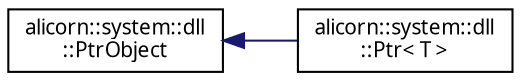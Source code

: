 digraph "Иерархия классов. Графический вид."
{
 // INTERACTIVE_SVG=YES
  edge [fontname="Verdana",fontsize="10",labelfontname="Verdana",labelfontsize="10"];
  node [fontname="Verdana",fontsize="10",shape=record];
  rankdir="LR";
  Node1 [label="alicorn::system::dll\l::PtrObject",height=0.2,width=0.4,color="black", fillcolor="white", style="filled",URL="$a00125.html",tooltip="Класс входит в Проект System   Класс-обертка, содержащая объект, созданный внутри dll..."];
  Node1 -> Node2 [dir="back",color="midnightblue",fontsize="10",style="solid",fontname="Verdana"];
  Node2 [label="alicorn::system::dll\l::Ptr\< T \>",height=0.2,width=0.4,color="black", fillcolor="white", style="filled",URL="$a00124.html",tooltip="Класс входит в Проект System   Класс-обертка для работы с объектами, созданными в dll..."];
}
